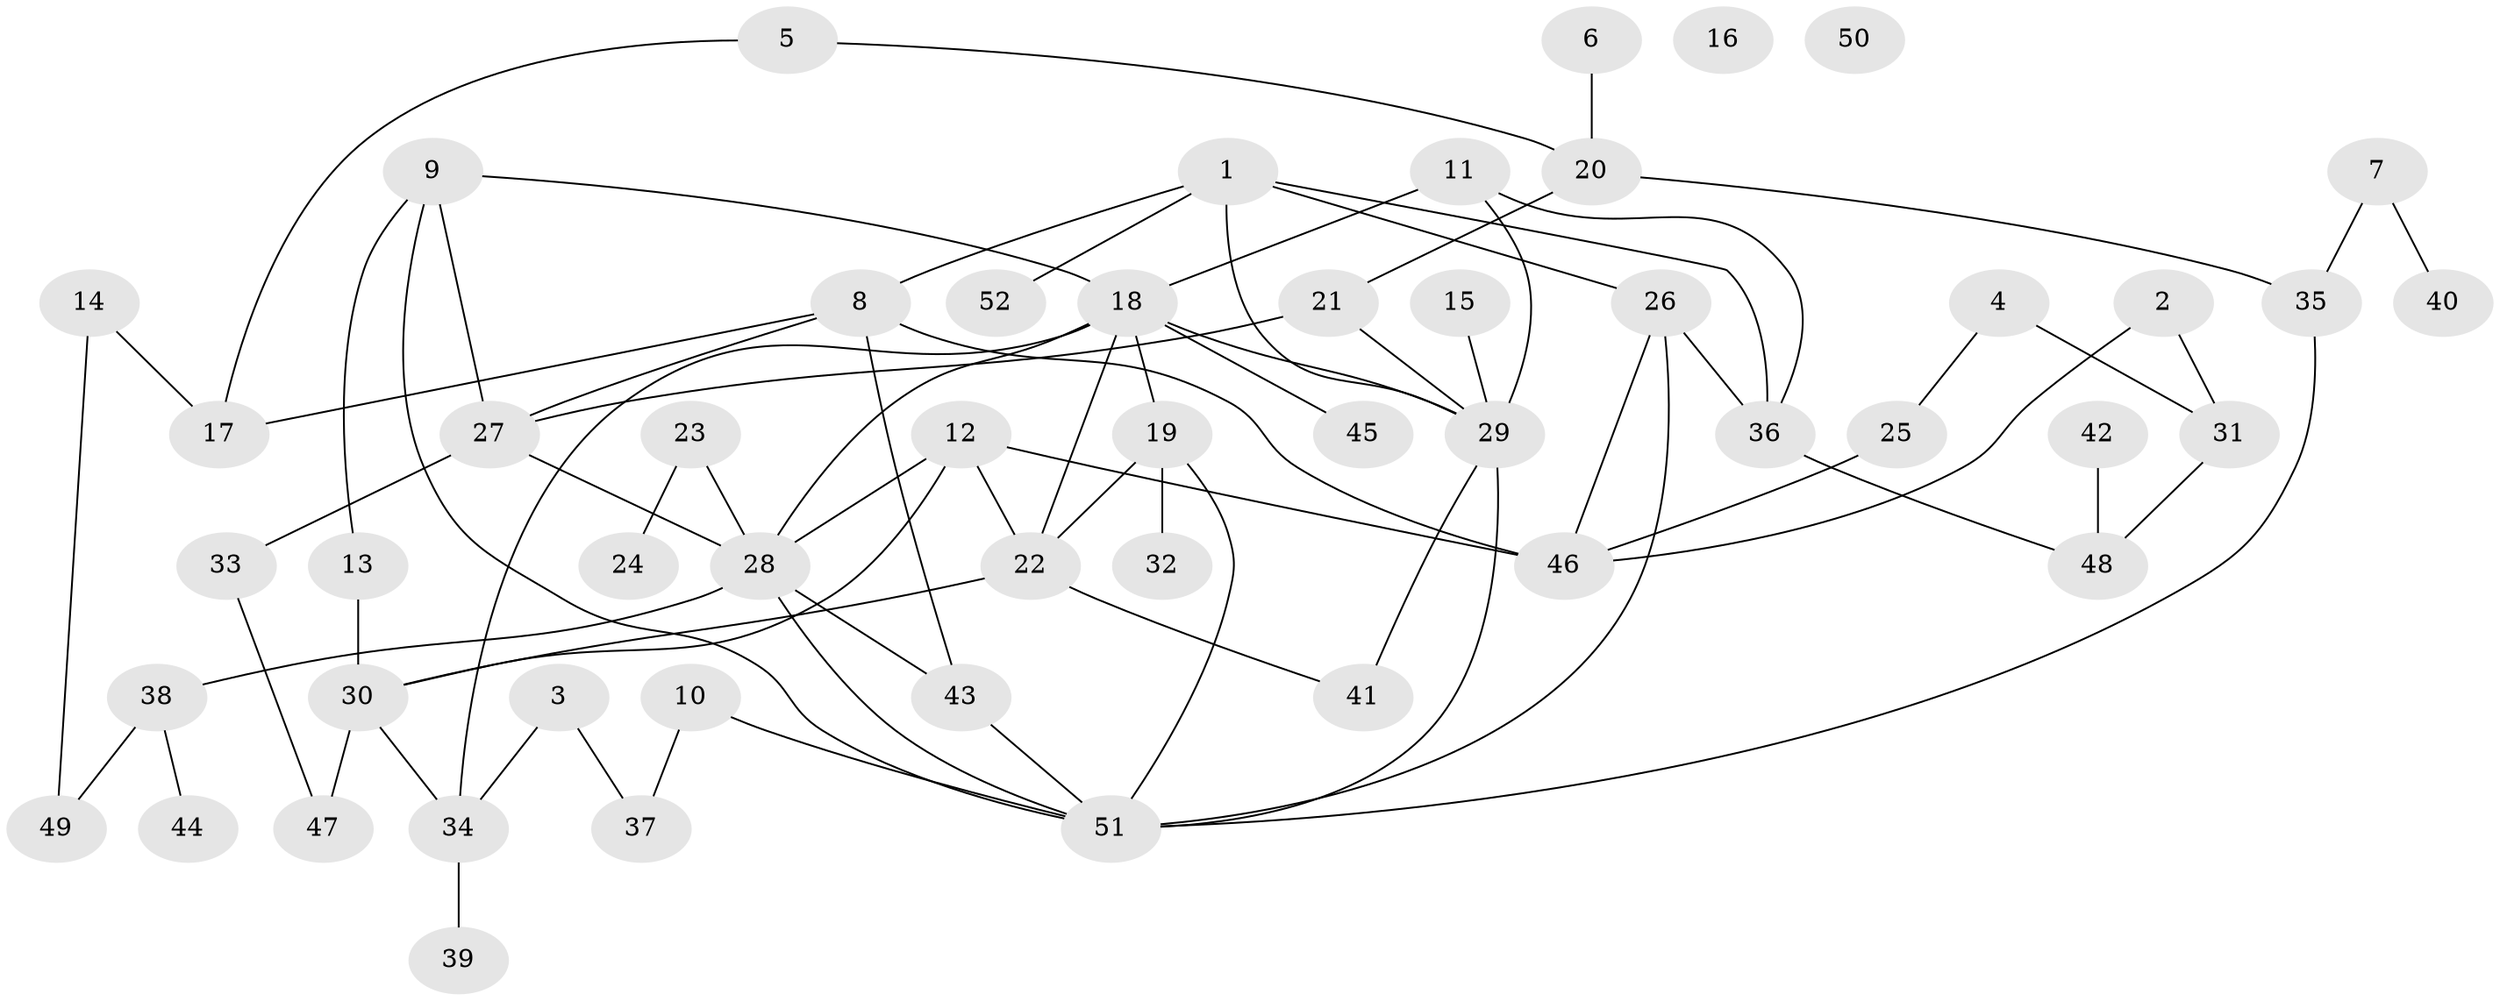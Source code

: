// Generated by graph-tools (version 1.1) at 2025/39/03/09/25 04:39:36]
// undirected, 52 vertices, 76 edges
graph export_dot {
graph [start="1"]
  node [color=gray90,style=filled];
  1;
  2;
  3;
  4;
  5;
  6;
  7;
  8;
  9;
  10;
  11;
  12;
  13;
  14;
  15;
  16;
  17;
  18;
  19;
  20;
  21;
  22;
  23;
  24;
  25;
  26;
  27;
  28;
  29;
  30;
  31;
  32;
  33;
  34;
  35;
  36;
  37;
  38;
  39;
  40;
  41;
  42;
  43;
  44;
  45;
  46;
  47;
  48;
  49;
  50;
  51;
  52;
  1 -- 8;
  1 -- 26;
  1 -- 29;
  1 -- 36;
  1 -- 52;
  2 -- 31;
  2 -- 46;
  3 -- 34;
  3 -- 37;
  4 -- 25;
  4 -- 31;
  5 -- 17;
  5 -- 20;
  6 -- 20;
  7 -- 35;
  7 -- 40;
  8 -- 17;
  8 -- 27;
  8 -- 43;
  8 -- 46;
  9 -- 13;
  9 -- 18;
  9 -- 27;
  9 -- 51;
  10 -- 37;
  10 -- 51;
  11 -- 18;
  11 -- 29;
  11 -- 36;
  12 -- 22;
  12 -- 28;
  12 -- 30;
  12 -- 46;
  13 -- 30;
  14 -- 17;
  14 -- 49;
  15 -- 29;
  18 -- 19;
  18 -- 22;
  18 -- 28;
  18 -- 29;
  18 -- 34;
  18 -- 45;
  19 -- 22;
  19 -- 32;
  19 -- 51;
  20 -- 21;
  20 -- 35;
  21 -- 27;
  21 -- 29;
  22 -- 30;
  22 -- 41;
  23 -- 24;
  23 -- 28;
  25 -- 46;
  26 -- 36;
  26 -- 46;
  26 -- 51;
  27 -- 28;
  27 -- 33;
  28 -- 38;
  28 -- 43;
  28 -- 51;
  29 -- 41;
  29 -- 51;
  30 -- 34;
  30 -- 47;
  31 -- 48;
  33 -- 47;
  34 -- 39;
  35 -- 51;
  36 -- 48;
  38 -- 44;
  38 -- 49;
  42 -- 48;
  43 -- 51;
}
